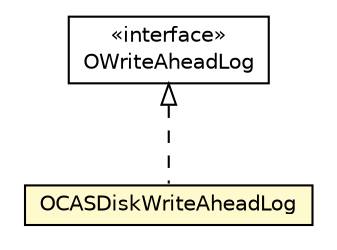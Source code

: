 #!/usr/local/bin/dot
#
# Class diagram 
# Generated by UMLGraph version R5_6-24-gf6e263 (http://www.umlgraph.org/)
#

digraph G {
	edge [fontname="Helvetica",fontsize=10,labelfontname="Helvetica",labelfontsize=10];
	node [fontname="Helvetica",fontsize=10,shape=plaintext];
	nodesep=0.25;
	ranksep=0.5;
	// com.orientechnologies.orient.core.storage.impl.local.paginated.wal.OWriteAheadLog
	c1600768 [label=<<table title="com.orientechnologies.orient.core.storage.impl.local.paginated.wal.OWriteAheadLog" border="0" cellborder="1" cellspacing="0" cellpadding="2" port="p" href="../OWriteAheadLog.html">
		<tr><td><table border="0" cellspacing="0" cellpadding="1">
<tr><td align="center" balign="center"> &#171;interface&#187; </td></tr>
<tr><td align="center" balign="center"> OWriteAheadLog </td></tr>
		</table></td></tr>
		</table>>, URL="../OWriteAheadLog.html", fontname="Helvetica", fontcolor="black", fontsize=10.0];
	// com.orientechnologies.orient.core.storage.impl.local.paginated.wal.cas.OCASDiskWriteAheadLog
	c1600770 [label=<<table title="com.orientechnologies.orient.core.storage.impl.local.paginated.wal.cas.OCASDiskWriteAheadLog" border="0" cellborder="1" cellspacing="0" cellpadding="2" port="p" bgcolor="lemonChiffon" href="./OCASDiskWriteAheadLog.html">
		<tr><td><table border="0" cellspacing="0" cellpadding="1">
<tr><td align="center" balign="center"> OCASDiskWriteAheadLog </td></tr>
		</table></td></tr>
		</table>>, URL="./OCASDiskWriteAheadLog.html", fontname="Helvetica", fontcolor="black", fontsize=10.0];
	//com.orientechnologies.orient.core.storage.impl.local.paginated.wal.cas.OCASDiskWriteAheadLog implements com.orientechnologies.orient.core.storage.impl.local.paginated.wal.OWriteAheadLog
	c1600768:p -> c1600770:p [dir=back,arrowtail=empty,style=dashed];
}

